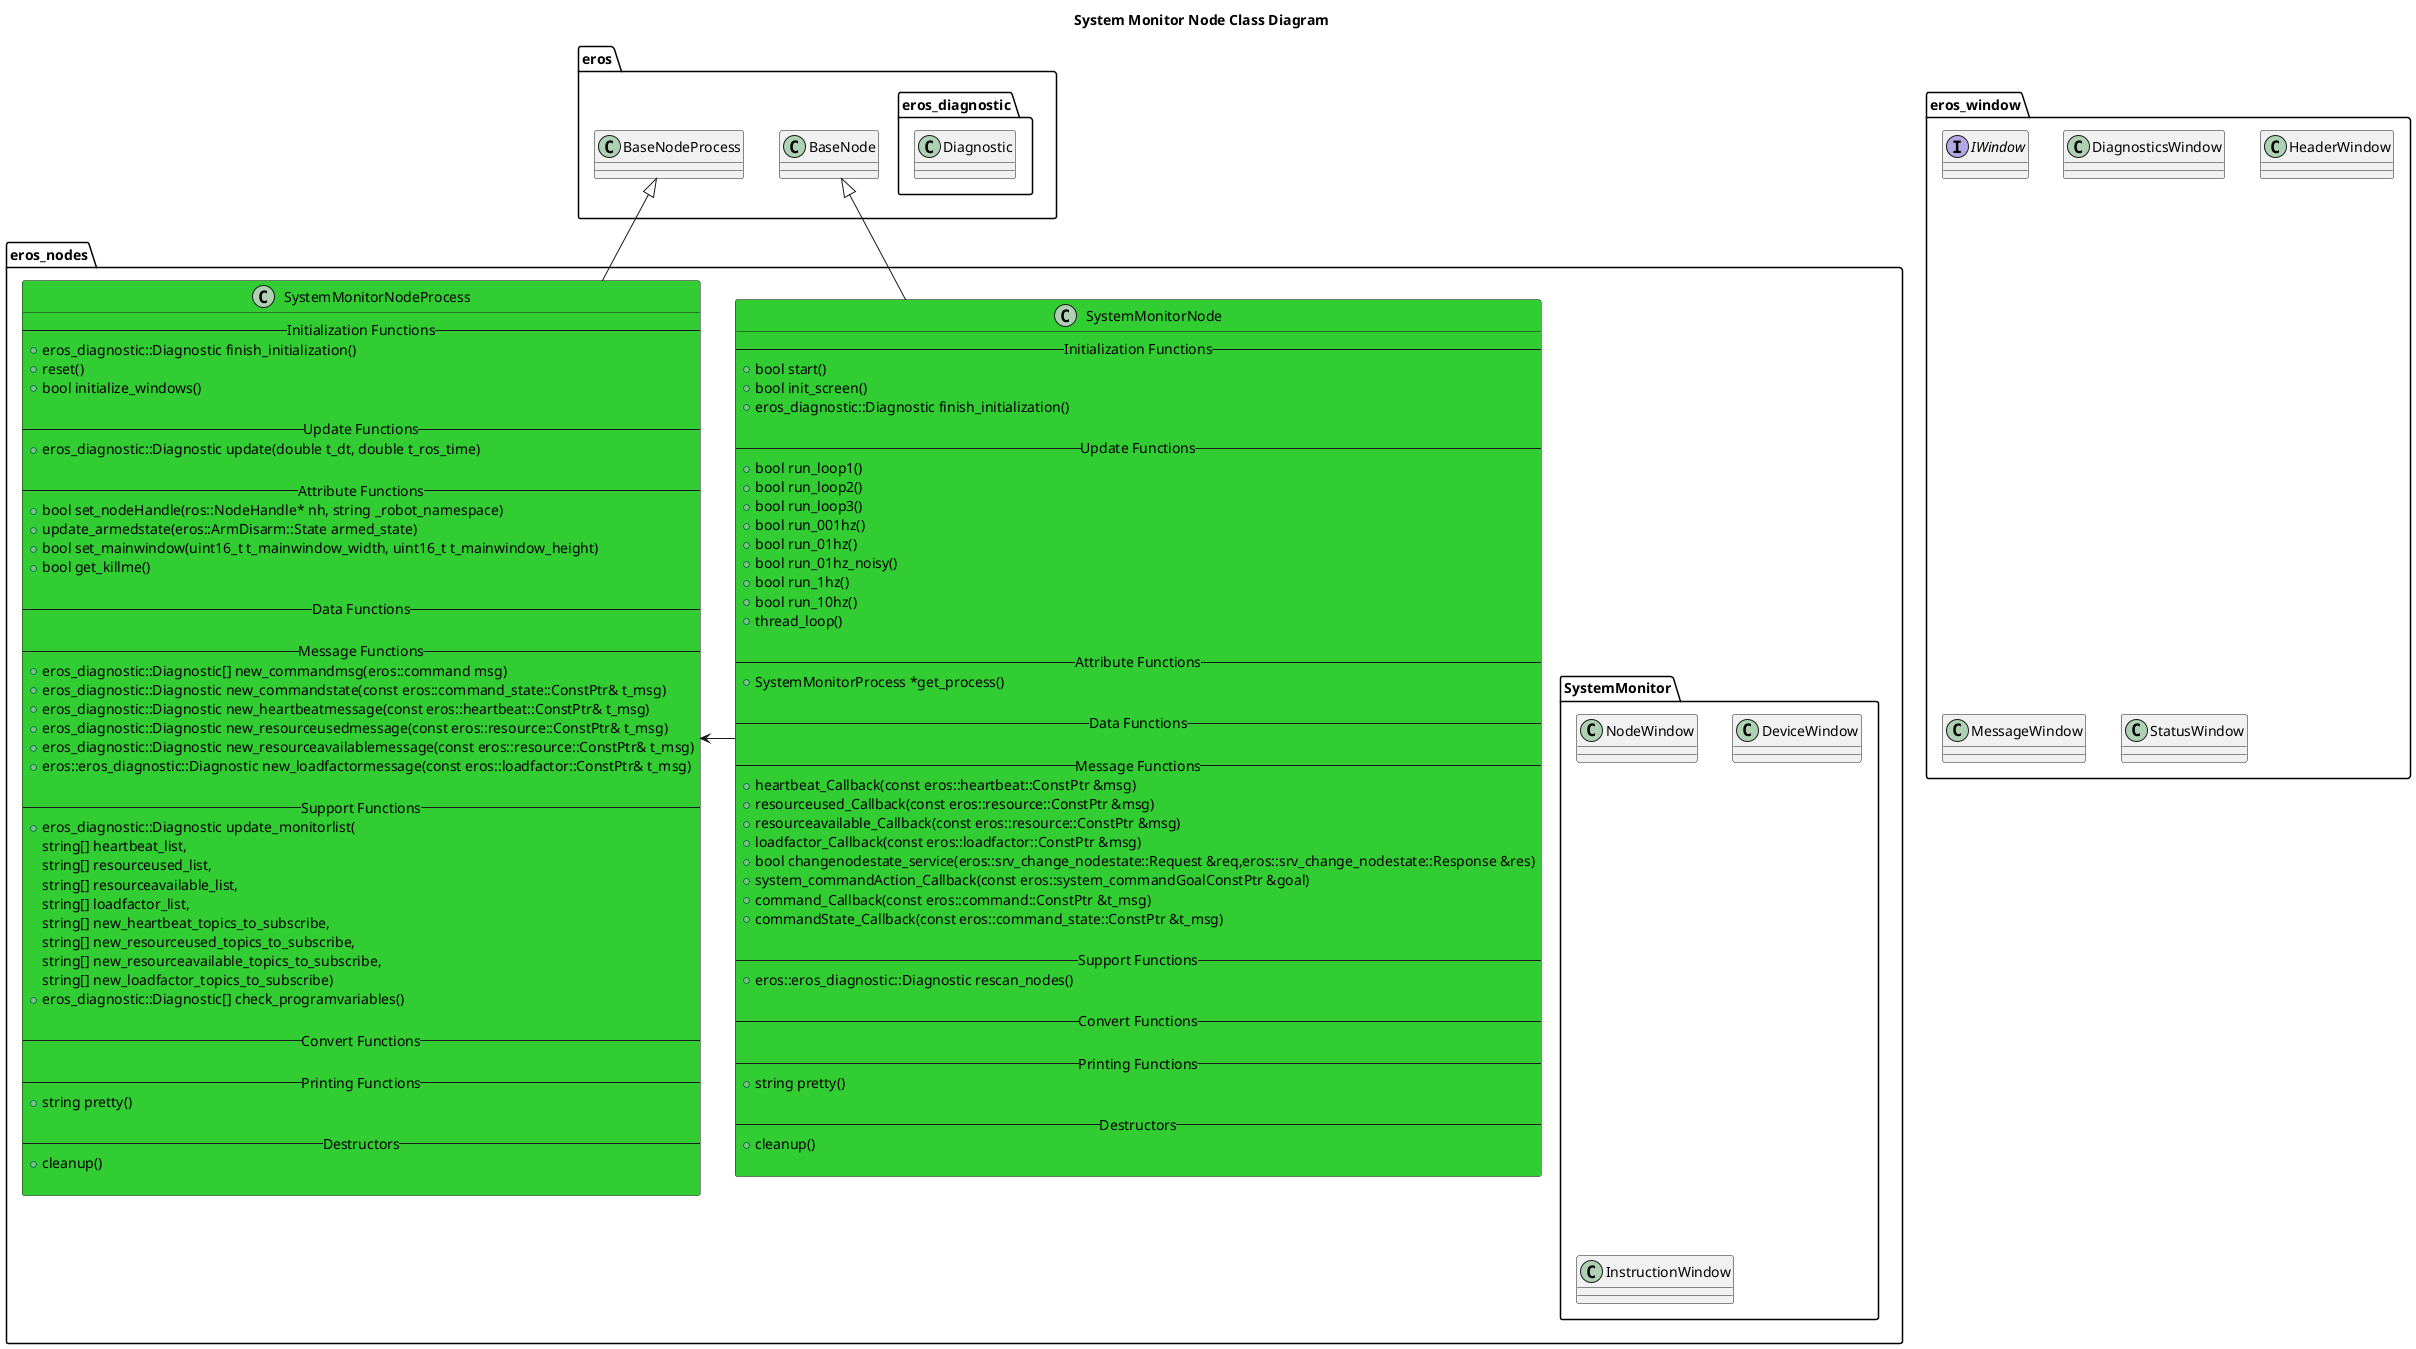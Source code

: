 @startuml
title System Monitor Node Class Diagram
package eros {
    class BaseNode
    class BaseNodeProcess
    namespace eros_diagnostic {
        class Diagnostic
    }
}
namespace eros_window {
    interface IWindow
    class DiagnosticsWindow
    class HeaderWindow
    class MessageWindow
    class StatusWindow
}
namespace eros_nodes {
    namespace SystemMonitor {
        class NodeWindow
        class DeviceWindow
        class InstructionWindow
    }
    class SystemMonitorNode #LimeGreen {
        -- Initialization Functions --
        +bool start()
        +bool init_screen()
        +eros_diagnostic::Diagnostic finish_initialization()

        -- Update Functions --
        +bool run_loop1()
        +bool run_loop2()
        +bool run_loop3()
        +bool run_001hz()
        +bool run_01hz()
        +bool run_01hz_noisy()
        +bool run_1hz()
        +bool run_10hz()
        +thread_loop()

        -- Attribute Functions --
        +SystemMonitorProcess *get_process()

        -- Data Functions --

        -- Message Functions --
        +heartbeat_Callback(const eros::heartbeat::ConstPtr &msg)
        +resourceused_Callback(const eros::resource::ConstPtr &msg)
        +resourceavailable_Callback(const eros::resource::ConstPtr &msg)
        +loadfactor_Callback(const eros::loadfactor::ConstPtr &msg)
        +bool changenodestate_service(eros::srv_change_nodestate::Request &req,eros::srv_change_nodestate::Response &res)
        +system_commandAction_Callback(const eros::system_commandGoalConstPtr &goal)
        +command_Callback(const eros::command::ConstPtr &t_msg)
        +commandState_Callback(const eros::command_state::ConstPtr &t_msg)

        -- Support Functions --
        +eros::eros_diagnostic::Diagnostic rescan_nodes()

        -- Convert Functions --
        
        -- Printing Functions --
        +string pretty()

        -- Destructors --
        +cleanup()
   
    }
    class SystemMonitorNodeProcess #LimeGreen {
        -- Initialization Functions --
        +eros_diagnostic::Diagnostic finish_initialization()
        +reset()
        +bool initialize_windows()

        -- Update Functions --
        +eros_diagnostic::Diagnostic update(double t_dt, double t_ros_time)

        -- Attribute Functions --
        +bool set_nodeHandle(ros::NodeHandle* nh, string _robot_namespace)
        +update_armedstate(eros::ArmDisarm::State armed_state)
        +bool set_mainwindow(uint16_t t_mainwindow_width, uint16_t t_mainwindow_height)
        +bool get_killme()

        -- Data Functions --

        -- Message Functions --
        +eros_diagnostic::Diagnostic[] new_commandmsg(eros::command msg)
        +eros_diagnostic::Diagnostic new_commandstate(const eros::command_state::ConstPtr& t_msg)
        +eros_diagnostic::Diagnostic new_heartbeatmessage(const eros::heartbeat::ConstPtr& t_msg)
        +eros_diagnostic::Diagnostic new_resourceusedmessage(const eros::resource::ConstPtr& t_msg)
        +eros_diagnostic::Diagnostic new_resourceavailablemessage(const eros::resource::ConstPtr& t_msg)
        +eros::eros_diagnostic::Diagnostic new_loadfactormessage(const eros::loadfactor::ConstPtr& t_msg)

        -- Support Functions --
        +eros_diagnostic::Diagnostic update_monitorlist(
            string[] heartbeat_list,
            string[] resourceused_list,
            string[] resourceavailable_list,
            string[] loadfactor_list,
            string[] new_heartbeat_topics_to_subscribe,
            string[] new_resourceused_topics_to_subscribe,
            string[] new_resourceavailable_topics_to_subscribe,
            string[] new_loadfactor_topics_to_subscribe)
        +eros_diagnostic::Diagnostic[] check_programvariables()

        -- Convert Functions --
        
        -- Printing Functions --
        +string pretty()

        -- Destructors --
        +cleanup()

    }

    BaseNode <|-- SystemMonitorNode
    BaseNodeProcess <|-- SystemMonitorNodeProcess
    SystemMonitorNode -> SystemMonitorNodeProcess 
}

@enduml